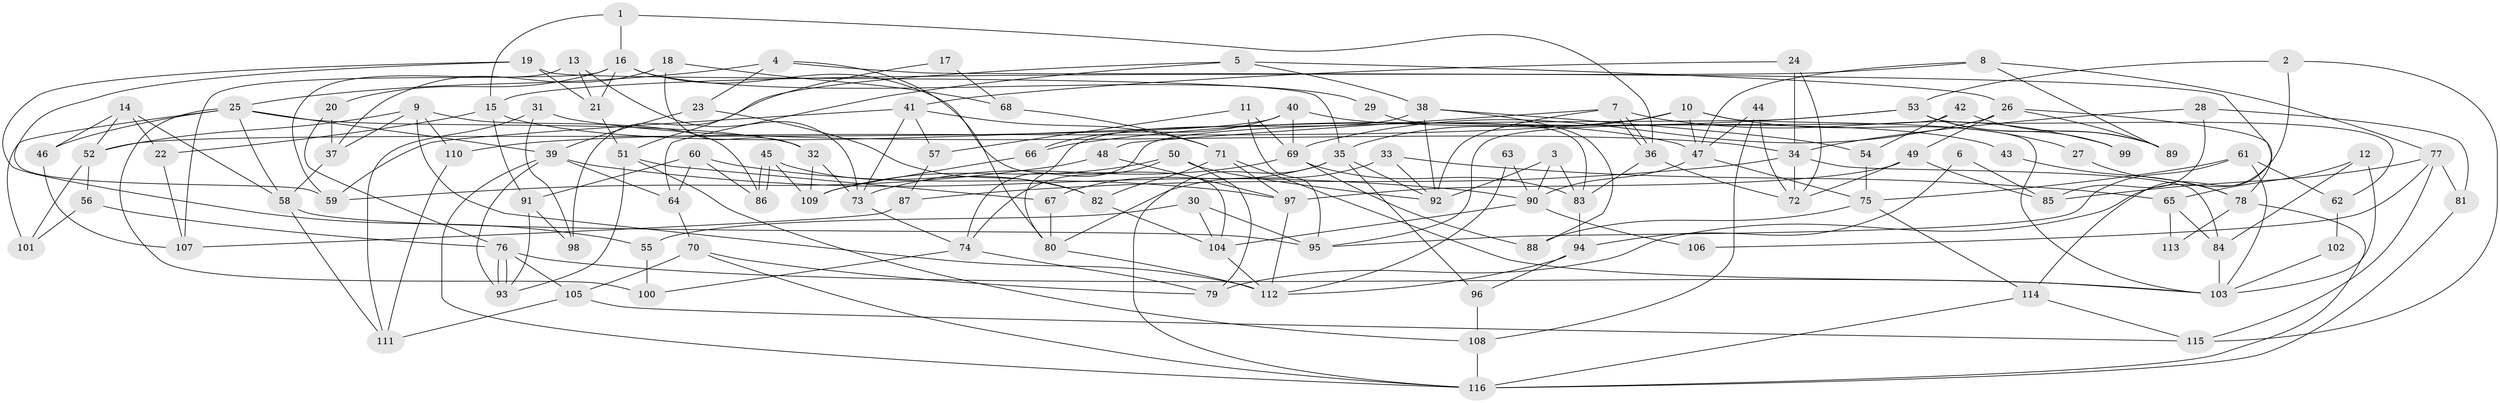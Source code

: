 // Generated by graph-tools (version 1.1) at 2025/02/03/09/25 03:02:15]
// undirected, 116 vertices, 232 edges
graph export_dot {
graph [start="1"]
  node [color=gray90,style=filled];
  1;
  2;
  3;
  4;
  5;
  6;
  7;
  8;
  9;
  10;
  11;
  12;
  13;
  14;
  15;
  16;
  17;
  18;
  19;
  20;
  21;
  22;
  23;
  24;
  25;
  26;
  27;
  28;
  29;
  30;
  31;
  32;
  33;
  34;
  35;
  36;
  37;
  38;
  39;
  40;
  41;
  42;
  43;
  44;
  45;
  46;
  47;
  48;
  49;
  50;
  51;
  52;
  53;
  54;
  55;
  56;
  57;
  58;
  59;
  60;
  61;
  62;
  63;
  64;
  65;
  66;
  67;
  68;
  69;
  70;
  71;
  72;
  73;
  74;
  75;
  76;
  77;
  78;
  79;
  80;
  81;
  82;
  83;
  84;
  85;
  86;
  87;
  88;
  89;
  90;
  91;
  92;
  93;
  94;
  95;
  96;
  97;
  98;
  99;
  100;
  101;
  102;
  103;
  104;
  105;
  106;
  107;
  108;
  109;
  110;
  111;
  112;
  113;
  114;
  115;
  116;
  1 -- 15;
  1 -- 36;
  1 -- 16;
  2 -- 115;
  2 -- 79;
  2 -- 53;
  3 -- 90;
  3 -- 92;
  3 -- 83;
  4 -- 114;
  4 -- 25;
  4 -- 23;
  4 -- 80;
  5 -- 26;
  5 -- 38;
  5 -- 64;
  5 -- 98;
  6 -- 94;
  6 -- 85;
  7 -- 36;
  7 -- 36;
  7 -- 92;
  7 -- 48;
  7 -- 99;
  8 -- 15;
  8 -- 47;
  8 -- 77;
  8 -- 89;
  9 -- 86;
  9 -- 112;
  9 -- 37;
  9 -- 52;
  9 -- 110;
  10 -- 103;
  10 -- 110;
  10 -- 27;
  10 -- 35;
  10 -- 47;
  11 -- 69;
  11 -- 95;
  11 -- 57;
  12 -- 103;
  12 -- 65;
  12 -- 84;
  13 -- 21;
  13 -- 59;
  13 -- 73;
  14 -- 58;
  14 -- 52;
  14 -- 22;
  14 -- 46;
  15 -- 47;
  15 -- 91;
  15 -- 22;
  16 -- 20;
  16 -- 21;
  16 -- 29;
  16 -- 104;
  16 -- 107;
  17 -- 51;
  17 -- 68;
  18 -- 37;
  18 -- 32;
  18 -- 68;
  19 -- 59;
  19 -- 21;
  19 -- 35;
  19 -- 55;
  20 -- 37;
  20 -- 76;
  21 -- 51;
  22 -- 107;
  23 -- 82;
  23 -- 39;
  24 -- 41;
  24 -- 34;
  24 -- 72;
  25 -- 39;
  25 -- 46;
  25 -- 32;
  25 -- 58;
  25 -- 100;
  25 -- 101;
  26 -- 49;
  26 -- 69;
  26 -- 78;
  26 -- 89;
  27 -- 78;
  28 -- 85;
  28 -- 81;
  28 -- 34;
  29 -- 83;
  30 -- 55;
  30 -- 104;
  30 -- 95;
  31 -- 34;
  31 -- 111;
  31 -- 98;
  32 -- 73;
  32 -- 109;
  33 -- 80;
  33 -- 92;
  33 -- 65;
  34 -- 72;
  34 -- 84;
  34 -- 87;
  35 -- 67;
  35 -- 92;
  35 -- 96;
  35 -- 116;
  36 -- 83;
  36 -- 72;
  37 -- 58;
  38 -- 92;
  38 -- 54;
  38 -- 80;
  38 -- 88;
  39 -- 90;
  39 -- 64;
  39 -- 93;
  39 -- 116;
  40 -- 66;
  40 -- 52;
  40 -- 43;
  40 -- 69;
  41 -- 73;
  41 -- 57;
  41 -- 59;
  41 -- 71;
  42 -- 95;
  42 -- 89;
  42 -- 54;
  43 -- 78;
  44 -- 72;
  44 -- 108;
  44 -- 47;
  45 -- 109;
  45 -- 86;
  45 -- 86;
  45 -- 82;
  46 -- 107;
  47 -- 75;
  47 -- 90;
  48 -- 97;
  48 -- 59;
  49 -- 97;
  49 -- 72;
  49 -- 85;
  50 -- 79;
  50 -- 74;
  50 -- 92;
  50 -- 109;
  51 -- 67;
  51 -- 93;
  51 -- 108;
  52 -- 101;
  52 -- 56;
  53 -- 89;
  53 -- 62;
  53 -- 66;
  53 -- 74;
  53 -- 99;
  54 -- 75;
  55 -- 100;
  56 -- 76;
  56 -- 101;
  57 -- 87;
  58 -- 95;
  58 -- 111;
  60 -- 64;
  60 -- 91;
  60 -- 86;
  60 -- 97;
  61 -- 75;
  61 -- 103;
  61 -- 62;
  61 -- 95;
  62 -- 102;
  63 -- 112;
  63 -- 90;
  64 -- 70;
  65 -- 84;
  65 -- 113;
  66 -- 109;
  67 -- 80;
  68 -- 71;
  69 -- 83;
  69 -- 73;
  69 -- 88;
  70 -- 116;
  70 -- 79;
  70 -- 105;
  71 -- 97;
  71 -- 82;
  71 -- 103;
  73 -- 74;
  74 -- 79;
  74 -- 100;
  75 -- 88;
  75 -- 114;
  76 -- 93;
  76 -- 93;
  76 -- 103;
  76 -- 105;
  77 -- 115;
  77 -- 81;
  77 -- 85;
  77 -- 106;
  78 -- 116;
  78 -- 113;
  80 -- 112;
  81 -- 116;
  82 -- 104;
  83 -- 94;
  84 -- 103;
  87 -- 107;
  90 -- 104;
  90 -- 106;
  91 -- 98;
  91 -- 93;
  94 -- 96;
  94 -- 112;
  96 -- 108;
  97 -- 112;
  102 -- 103;
  104 -- 112;
  105 -- 111;
  105 -- 115;
  108 -- 116;
  110 -- 111;
  114 -- 116;
  114 -- 115;
}
